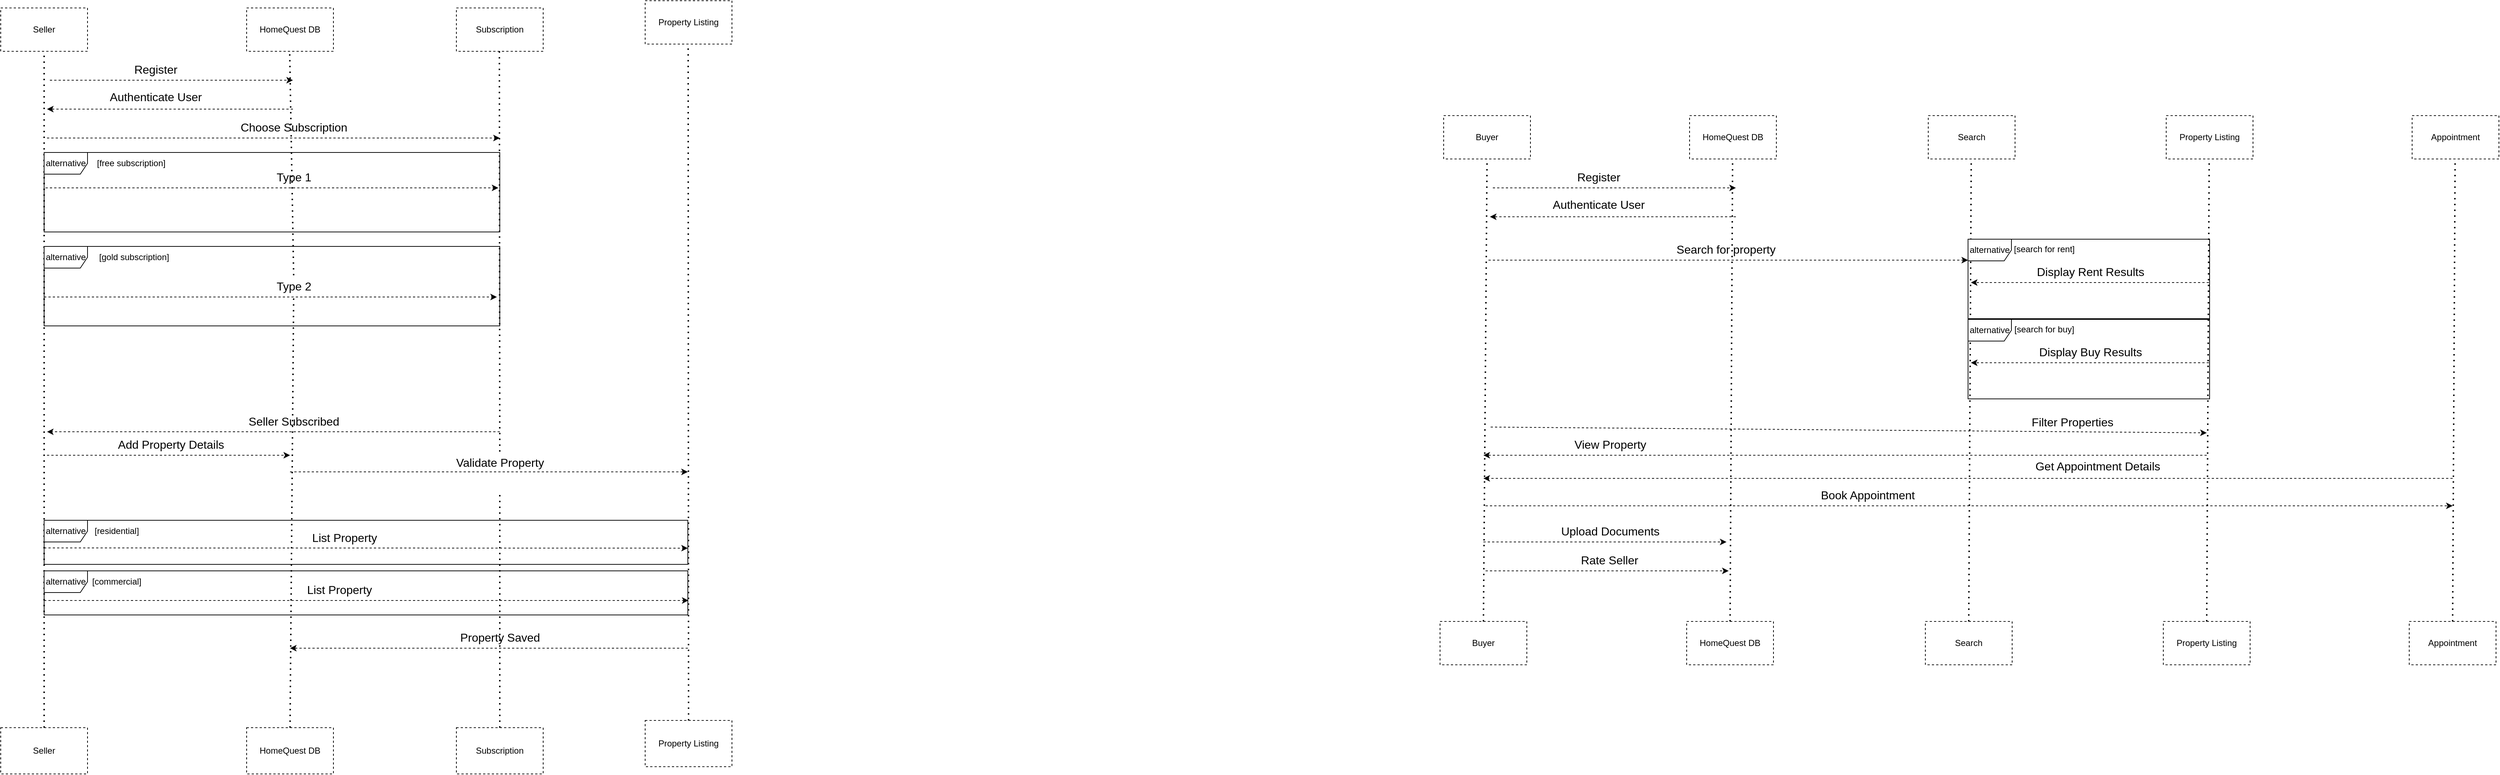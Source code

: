 <mxfile version="26.0.11">
  <diagram name="Page-1" id="HyNddRUmmKug5BdSQhXs">
    <mxGraphModel dx="2146" dy="746" grid="1" gridSize="10" guides="1" tooltips="1" connect="1" arrows="1" fold="1" page="1" pageScale="1" pageWidth="827" pageHeight="1169" math="0" shadow="0">
      <root>
        <mxCell id="0" />
        <mxCell id="1" parent="0" />
        <mxCell id="elq3urvSMmwE9Xo6kTIK-1" value="Seller" style="rounded=0;whiteSpace=wrap;html=1;dashed=1;" parent="1" vertex="1">
          <mxGeometry x="350" y="260" width="120" height="60" as="geometry" />
        </mxCell>
        <mxCell id="elq3urvSMmwE9Xo6kTIK-2" value="HomeQuest DB" style="rounded=0;whiteSpace=wrap;html=1;dashed=1;" parent="1" vertex="1">
          <mxGeometry x="690" y="260" width="120" height="60" as="geometry" />
        </mxCell>
        <mxCell id="elq3urvSMmwE9Xo6kTIK-3" value="Property Listing" style="rounded=0;whiteSpace=wrap;html=1;dashed=1;" parent="1" vertex="1">
          <mxGeometry x="1241" y="250" width="120" height="60" as="geometry" />
        </mxCell>
        <mxCell id="elq3urvSMmwE9Xo6kTIK-8" value="" style="endArrow=none;dashed=1;html=1;dashPattern=1 3;strokeWidth=2;rounded=0;entryX=0.5;entryY=1;entryDx=0;entryDy=0;exitX=0.5;exitY=0;exitDx=0;exitDy=0;" parent="1" source="WelPpqVymWDTnN73f0Vh-9" target="elq3urvSMmwE9Xo6kTIK-1" edge="1">
          <mxGeometry width="50" height="50" relative="1" as="geometry">
            <mxPoint x="410" y="790" as="sourcePoint" />
            <mxPoint x="410" y="320" as="targetPoint" />
          </mxGeometry>
        </mxCell>
        <mxCell id="elq3urvSMmwE9Xo6kTIK-9" value="" style="endArrow=none;dashed=1;html=1;dashPattern=1 3;strokeWidth=2;rounded=0;entryX=0.5;entryY=1;entryDx=0;entryDy=0;exitX=0.5;exitY=0;exitDx=0;exitDy=0;" parent="1" source="WelPpqVymWDTnN73f0Vh-38" edge="1">
          <mxGeometry width="50" height="50" relative="1" as="geometry">
            <mxPoint x="740" y="1120" as="sourcePoint" />
            <mxPoint x="749.5" y="320" as="targetPoint" />
          </mxGeometry>
        </mxCell>
        <mxCell id="elq3urvSMmwE9Xo6kTIK-10" value="" style="endArrow=none;dashed=1;html=1;dashPattern=1 3;strokeWidth=2;rounded=0;entryX=0.5;entryY=1;entryDx=0;entryDy=0;exitX=0.5;exitY=0;exitDx=0;exitDy=0;" parent="1" source="WelPpqVymWDTnN73f0Vh-12" edge="1">
          <mxGeometry width="50" height="50" relative="1" as="geometry">
            <mxPoint x="1300.44" y="780" as="sourcePoint" />
            <mxPoint x="1300.44" y="310" as="targetPoint" />
          </mxGeometry>
        </mxCell>
        <mxCell id="elq3urvSMmwE9Xo6kTIK-11" value="" style="endArrow=classic;html=1;rounded=0;dashed=1;" parent="1" edge="1">
          <mxGeometry width="50" height="50" relative="1" as="geometry">
            <mxPoint x="418" y="360" as="sourcePoint" />
            <mxPoint x="754" y="360" as="targetPoint" />
          </mxGeometry>
        </mxCell>
        <mxCell id="elq3urvSMmwE9Xo6kTIK-12" value="Register" style="text;html=1;align=center;verticalAlign=middle;resizable=0;points=[];autosize=1;strokeColor=none;fillColor=none;strokeWidth=8;fontSize=16;" parent="1" vertex="1">
          <mxGeometry x="524" y="330" width="80" height="30" as="geometry" />
        </mxCell>
        <mxCell id="elq3urvSMmwE9Xo6kTIK-14" value="" style="endArrow=classic;html=1;rounded=0;dashed=1;" parent="1" edge="1">
          <mxGeometry width="50" height="50" relative="1" as="geometry">
            <mxPoint x="754" y="400" as="sourcePoint" />
            <mxPoint x="414" y="400" as="targetPoint" />
          </mxGeometry>
        </mxCell>
        <mxCell id="elq3urvSMmwE9Xo6kTIK-15" value="Authenticate User" style="text;html=1;align=center;verticalAlign=middle;resizable=0;points=[];autosize=1;strokeColor=none;fillColor=none;fontSize=16;" parent="1" vertex="1">
          <mxGeometry x="489" y="368" width="150" height="30" as="geometry" />
        </mxCell>
        <mxCell id="elq3urvSMmwE9Xo6kTIK-16" value="" style="endArrow=classic;html=1;rounded=0;dashed=1;" parent="1" edge="1">
          <mxGeometry width="50" height="50" relative="1" as="geometry">
            <mxPoint x="414" y="879" as="sourcePoint" />
            <mxPoint x="750" y="879" as="targetPoint" />
          </mxGeometry>
        </mxCell>
        <mxCell id="elq3urvSMmwE9Xo6kTIK-17" value="Add Property Details" style="text;html=1;align=center;verticalAlign=middle;resizable=0;points=[];autosize=1;strokeColor=none;fillColor=none;strokeWidth=8;fontSize=16;" parent="1" vertex="1">
          <mxGeometry x="500" y="849" width="170" height="30" as="geometry" />
        </mxCell>
        <mxCell id="elq3urvSMmwE9Xo6kTIK-18" value="" style="endArrow=classic;html=1;rounded=0;dashed=1;" parent="1" edge="1">
          <mxGeometry width="50" height="50" relative="1" as="geometry">
            <mxPoint x="750" y="902" as="sourcePoint" />
            <mxPoint x="1300" y="902" as="targetPoint" />
          </mxGeometry>
        </mxCell>
        <mxCell id="elq3urvSMmwE9Xo6kTIK-21" value="" style="endArrow=classic;html=1;rounded=0;dashed=1;" parent="1" edge="1">
          <mxGeometry width="50" height="50" relative="1" as="geometry">
            <mxPoint x="414" y="440" as="sourcePoint" />
            <mxPoint x="1040" y="440" as="targetPoint" />
          </mxGeometry>
        </mxCell>
        <mxCell id="elq3urvSMmwE9Xo6kTIK-23" value="Choose Subscription" style="text;html=1;align=center;verticalAlign=middle;resizable=0;points=[];autosize=1;strokeColor=none;fillColor=none;strokeWidth=8;fontSize=16;" parent="1" vertex="1">
          <mxGeometry x="670" y="410" width="170" height="30" as="geometry" />
        </mxCell>
        <mxCell id="elq3urvSMmwE9Xo6kTIK-28" value="Buyer" style="rounded=0;whiteSpace=wrap;html=1;dashed=1;" parent="1" vertex="1">
          <mxGeometry x="2345" y="409" width="120" height="60" as="geometry" />
        </mxCell>
        <mxCell id="elq3urvSMmwE9Xo6kTIK-29" value="HomeQuest DB" style="rounded=0;whiteSpace=wrap;html=1;dashed=1;" parent="1" vertex="1">
          <mxGeometry x="2685" y="409" width="120" height="60" as="geometry" />
        </mxCell>
        <mxCell id="elq3urvSMmwE9Xo6kTIK-30" value="Search" style="rounded=0;whiteSpace=wrap;html=1;dashed=1;" parent="1" vertex="1">
          <mxGeometry x="3015" y="409" width="120" height="60" as="geometry" />
        </mxCell>
        <mxCell id="elq3urvSMmwE9Xo6kTIK-31" value="" style="endArrow=none;dashed=1;html=1;dashPattern=1 3;strokeWidth=2;rounded=0;entryX=0.5;entryY=1;entryDx=0;entryDy=0;exitX=0.5;exitY=0;exitDx=0;exitDy=0;" parent="1" source="WelPpqVymWDTnN73f0Vh-13" target="elq3urvSMmwE9Xo6kTIK-28" edge="1">
          <mxGeometry width="50" height="50" relative="1" as="geometry">
            <mxPoint x="2405" y="939" as="sourcePoint" />
            <mxPoint x="2405" y="469" as="targetPoint" />
          </mxGeometry>
        </mxCell>
        <mxCell id="elq3urvSMmwE9Xo6kTIK-32" value="" style="endArrow=none;dashed=1;html=1;dashPattern=1 3;strokeWidth=2;rounded=0;entryX=0.5;entryY=1;entryDx=0;entryDy=0;exitX=0.5;exitY=0;exitDx=0;exitDy=0;" parent="1" source="WelPpqVymWDTnN73f0Vh-14" edge="1">
          <mxGeometry width="50" height="50" relative="1" as="geometry">
            <mxPoint x="2744.5" y="939" as="sourcePoint" />
            <mxPoint x="2744.5" y="469" as="targetPoint" />
          </mxGeometry>
        </mxCell>
        <mxCell id="elq3urvSMmwE9Xo6kTIK-33" value="" style="endArrow=none;dashed=1;html=1;dashPattern=1 3;strokeWidth=2;rounded=0;entryX=0.5;entryY=1;entryDx=0;entryDy=0;exitX=0.5;exitY=0;exitDx=0;exitDy=0;" parent="1" source="WelPpqVymWDTnN73f0Vh-15" edge="1">
          <mxGeometry width="50" height="50" relative="1" as="geometry">
            <mxPoint x="3074.44" y="939" as="sourcePoint" />
            <mxPoint x="3074.44" y="469" as="targetPoint" />
          </mxGeometry>
        </mxCell>
        <mxCell id="elq3urvSMmwE9Xo6kTIK-34" value="" style="endArrow=classic;html=1;rounded=0;dashed=1;" parent="1" edge="1">
          <mxGeometry width="50" height="50" relative="1" as="geometry">
            <mxPoint x="2413" y="509" as="sourcePoint" />
            <mxPoint x="2749" y="509" as="targetPoint" />
          </mxGeometry>
        </mxCell>
        <mxCell id="elq3urvSMmwE9Xo6kTIK-35" value="Register" style="text;html=1;align=center;verticalAlign=middle;resizable=0;points=[];autosize=1;strokeColor=none;fillColor=none;strokeWidth=8;fontSize=16;" parent="1" vertex="1">
          <mxGeometry x="2519" y="479" width="80" height="30" as="geometry" />
        </mxCell>
        <mxCell id="elq3urvSMmwE9Xo6kTIK-36" value="" style="endArrow=classic;html=1;rounded=0;dashed=1;" parent="1" edge="1">
          <mxGeometry width="50" height="50" relative="1" as="geometry">
            <mxPoint x="2749" y="549" as="sourcePoint" />
            <mxPoint x="2409" y="549" as="targetPoint" />
          </mxGeometry>
        </mxCell>
        <mxCell id="elq3urvSMmwE9Xo6kTIK-37" value="Authenticate User" style="text;html=1;align=center;verticalAlign=middle;resizable=0;points=[];autosize=1;strokeColor=none;fillColor=none;fontSize=16;" parent="1" vertex="1">
          <mxGeometry x="2484" y="517" width="150" height="30" as="geometry" />
        </mxCell>
        <mxCell id="elq3urvSMmwE9Xo6kTIK-38" value="" style="endArrow=classic;html=1;rounded=0;dashed=1;" parent="1" edge="1">
          <mxGeometry width="50" height="50" relative="1" as="geometry">
            <mxPoint x="3400" y="879" as="sourcePoint" />
            <mxPoint x="2400" y="879" as="targetPoint" />
          </mxGeometry>
        </mxCell>
        <mxCell id="elq3urvSMmwE9Xo6kTIK-39" value="View Property" style="text;html=1;align=center;verticalAlign=middle;resizable=0;points=[];autosize=1;strokeColor=none;fillColor=none;strokeWidth=8;fontSize=16;" parent="1" vertex="1">
          <mxGeometry x="2515" y="849" width="120" height="30" as="geometry" />
        </mxCell>
        <mxCell id="elq3urvSMmwE9Xo6kTIK-44" value="" style="endArrow=classic;html=1;rounded=0;dashed=1;" parent="1" edge="1">
          <mxGeometry width="50" height="50" relative="1" as="geometry">
            <mxPoint x="2403" y="1039" as="sourcePoint" />
            <mxPoint x="2739" y="1039" as="targetPoint" />
          </mxGeometry>
        </mxCell>
        <mxCell id="elq3urvSMmwE9Xo6kTIK-45" value="Rate Seller" style="text;html=1;align=center;verticalAlign=middle;resizable=0;points=[];autosize=1;strokeColor=none;fillColor=none;strokeWidth=8;fontSize=16;" parent="1" vertex="1">
          <mxGeometry x="2524" y="1009" width="100" height="30" as="geometry" />
        </mxCell>
        <mxCell id="elq3urvSMmwE9Xo6kTIK-52" value="" style="endArrow=classic;html=1;rounded=0;dashed=1;" parent="1" edge="1">
          <mxGeometry width="50" height="50" relative="1" as="geometry">
            <mxPoint x="2407" y="609" as="sourcePoint" />
            <mxPoint x="3070" y="609" as="targetPoint" />
          </mxGeometry>
        </mxCell>
        <mxCell id="elq3urvSMmwE9Xo6kTIK-53" value="Search for property" style="text;html=1;align=center;verticalAlign=middle;resizable=0;points=[];autosize=1;strokeColor=none;fillColor=none;strokeWidth=8;fontSize=16;" parent="1" vertex="1">
          <mxGeometry x="2655" y="579" width="160" height="30" as="geometry" />
        </mxCell>
        <mxCell id="elq3urvSMmwE9Xo6kTIK-56" value="" style="endArrow=classic;html=1;rounded=0;dashed=1;" parent="1" edge="1">
          <mxGeometry width="50" height="50" relative="1" as="geometry">
            <mxPoint x="2410" y="840" as="sourcePoint" />
            <mxPoint x="3400" y="848" as="targetPoint" />
          </mxGeometry>
        </mxCell>
        <mxCell id="elq3urvSMmwE9Xo6kTIK-57" value="Filter Properties" style="text;html=1;align=center;verticalAlign=middle;resizable=0;points=[];autosize=1;strokeColor=none;fillColor=none;strokeWidth=8;fontSize=16;" parent="1" vertex="1">
          <mxGeometry x="3144" y="817.89" width="140" height="30" as="geometry" />
        </mxCell>
        <mxCell id="elq3urvSMmwE9Xo6kTIK-60" value="" style="endArrow=classic;html=1;rounded=0;dashed=1;" parent="1" edge="1">
          <mxGeometry width="50" height="50" relative="1" as="geometry">
            <mxPoint x="3403" y="640" as="sourcePoint" />
            <mxPoint x="3074" y="640" as="targetPoint" />
          </mxGeometry>
        </mxCell>
        <mxCell id="elq3urvSMmwE9Xo6kTIK-61" value="Display Rent Results" style="text;html=1;align=center;verticalAlign=middle;resizable=0;points=[];autosize=1;strokeColor=none;fillColor=none;fontSize=16;" parent="1" vertex="1">
          <mxGeometry x="3154" y="610" width="170" height="30" as="geometry" />
        </mxCell>
        <mxCell id="elq3urvSMmwE9Xo6kTIK-62" value="Appointment" style="rounded=0;whiteSpace=wrap;html=1;dashed=1;" parent="1" vertex="1">
          <mxGeometry x="3684" y="409" width="120" height="60" as="geometry" />
        </mxCell>
        <mxCell id="elq3urvSMmwE9Xo6kTIK-63" value="" style="endArrow=none;dashed=1;html=1;dashPattern=1 3;strokeWidth=2;rounded=0;entryX=0.5;entryY=1;entryDx=0;entryDy=0;exitX=0.5;exitY=0;exitDx=0;exitDy=0;" parent="1" source="WelPpqVymWDTnN73f0Vh-16" edge="1">
          <mxGeometry width="50" height="50" relative="1" as="geometry">
            <mxPoint x="3743.44" y="939" as="sourcePoint" />
            <mxPoint x="3743.44" y="469" as="targetPoint" />
          </mxGeometry>
        </mxCell>
        <mxCell id="elq3urvSMmwE9Xo6kTIK-66" value="" style="endArrow=classic;html=1;rounded=0;dashed=1;" parent="1" edge="1">
          <mxGeometry width="50" height="50" relative="1" as="geometry">
            <mxPoint x="2403" y="949" as="sourcePoint" />
            <mxPoint x="3740" y="949" as="targetPoint" />
          </mxGeometry>
        </mxCell>
        <mxCell id="elq3urvSMmwE9Xo6kTIK-67" value="Book Appointment" style="text;html=1;align=center;verticalAlign=middle;resizable=0;points=[];autosize=1;strokeColor=none;fillColor=none;fontSize=16;" parent="1" vertex="1">
          <mxGeometry x="2856" y="919" width="150" height="30" as="geometry" />
        </mxCell>
        <mxCell id="elq3urvSMmwE9Xo6kTIK-68" value="Subscription" style="rounded=0;whiteSpace=wrap;html=1;dashed=1;" parent="1" vertex="1">
          <mxGeometry x="980" y="260" width="120" height="60" as="geometry" />
        </mxCell>
        <mxCell id="elq3urvSMmwE9Xo6kTIK-69" value="" style="endArrow=none;dashed=1;html=1;dashPattern=1 3;strokeWidth=2;rounded=0;entryX=0.5;entryY=1;entryDx=0;entryDy=0;" parent="1" source="elq3urvSMmwE9Xo6kTIK-19" edge="1">
          <mxGeometry width="50" height="50" relative="1" as="geometry">
            <mxPoint x="1039.44" y="790" as="sourcePoint" />
            <mxPoint x="1039.44" y="320" as="targetPoint" />
          </mxGeometry>
        </mxCell>
        <mxCell id="elq3urvSMmwE9Xo6kTIK-70" value="" style="endArrow=classic;html=1;rounded=0;dashed=1;" parent="1" edge="1">
          <mxGeometry width="50" height="50" relative="1" as="geometry">
            <mxPoint x="1040" y="846.56" as="sourcePoint" />
            <mxPoint x="414" y="846.56" as="targetPoint" />
          </mxGeometry>
        </mxCell>
        <mxCell id="elq3urvSMmwE9Xo6kTIK-71" value="Seller Subscribed" style="text;html=1;align=center;verticalAlign=middle;resizable=0;points=[];autosize=1;strokeColor=none;fillColor=none;strokeWidth=8;fontSize=16;" parent="1" vertex="1">
          <mxGeometry x="680" y="816.56" width="150" height="30" as="geometry" />
        </mxCell>
        <mxCell id="elq3urvSMmwE9Xo6kTIK-73" value="" style="endArrow=none;dashed=1;html=1;dashPattern=1 3;strokeWidth=2;rounded=0;entryX=0.5;entryY=1;entryDx=0;entryDy=0;" parent="1" target="elq3urvSMmwE9Xo6kTIK-19" edge="1">
          <mxGeometry width="50" height="50" relative="1" as="geometry">
            <mxPoint x="1040" y="904" as="sourcePoint" />
            <mxPoint x="1039.44" y="639" as="targetPoint" />
          </mxGeometry>
        </mxCell>
        <mxCell id="elq3urvSMmwE9Xo6kTIK-19" value="Validate Property" style="text;html=1;align=center;verticalAlign=middle;resizable=0;points=[];autosize=1;strokeColor=none;fillColor=none;strokeWidth=8;fontSize=16;" parent="1" vertex="1">
          <mxGeometry x="965" y="874" width="150" height="30" as="geometry" />
        </mxCell>
        <mxCell id="elq3urvSMmwE9Xo6kTIK-75" value="" style="endArrow=none;dashed=1;html=1;dashPattern=1 3;strokeWidth=2;rounded=0;entryX=0.5;entryY=1;entryDx=0;entryDy=0;exitX=0.5;exitY=0;exitDx=0;exitDy=0;" parent="1" source="WelPpqVymWDTnN73f0Vh-11" edge="1">
          <mxGeometry width="50" height="50" relative="1" as="geometry">
            <mxPoint x="1039.44" y="1109.0" as="sourcePoint" />
            <mxPoint x="1040" y="934" as="targetPoint" />
          </mxGeometry>
        </mxCell>
        <mxCell id="WelPpqVymWDTnN73f0Vh-1" value="" style="endArrow=classic;html=1;rounded=0;dashed=1;" parent="1" edge="1">
          <mxGeometry width="50" height="50" relative="1" as="geometry">
            <mxPoint x="2400" y="999" as="sourcePoint" />
            <mxPoint x="2736" y="999" as="targetPoint" />
          </mxGeometry>
        </mxCell>
        <mxCell id="WelPpqVymWDTnN73f0Vh-3" value="Upload Documents" style="text;html=1;align=center;verticalAlign=middle;resizable=0;points=[];autosize=1;strokeColor=none;fillColor=none;strokeWidth=8;fontSize=16;" parent="1" vertex="1">
          <mxGeometry x="2495" y="969" width="160" height="30" as="geometry" />
        </mxCell>
        <mxCell id="WelPpqVymWDTnN73f0Vh-4" value="" style="endArrow=classic;html=1;rounded=0;dashed=1;exitX=0;exitY=0.627;exitDx=0;exitDy=0;exitPerimeter=0;" parent="1" source="WelPpqVymWDTnN73f0Vh-41" edge="1">
          <mxGeometry width="50" height="50" relative="1" as="geometry">
            <mxPoint x="417" y="1007.57" as="sourcePoint" />
            <mxPoint x="1300" y="1007.57" as="targetPoint" />
          </mxGeometry>
        </mxCell>
        <mxCell id="WelPpqVymWDTnN73f0Vh-5" value="List Property" style="text;html=1;align=center;verticalAlign=middle;resizable=0;points=[];autosize=1;strokeColor=none;fillColor=none;strokeWidth=8;fontSize=16;" parent="1" vertex="1">
          <mxGeometry x="770" y="977.57" width="110" height="30" as="geometry" />
        </mxCell>
        <mxCell id="WelPpqVymWDTnN73f0Vh-6" value="" style="endArrow=classic;html=1;rounded=0;dashed=1;" parent="1" edge="1">
          <mxGeometry width="50" height="50" relative="1" as="geometry">
            <mxPoint x="1300" y="1146" as="sourcePoint" />
            <mxPoint x="750" y="1146" as="targetPoint" />
          </mxGeometry>
        </mxCell>
        <mxCell id="WelPpqVymWDTnN73f0Vh-8" value="Property Saved" style="text;html=1;align=center;verticalAlign=middle;resizable=0;points=[];autosize=1;strokeColor=none;fillColor=none;strokeWidth=8;fontSize=16;" parent="1" vertex="1">
          <mxGeometry x="975" y="1116" width="130" height="30" as="geometry" />
        </mxCell>
        <mxCell id="WelPpqVymWDTnN73f0Vh-9" value="Seller" style="rounded=0;whiteSpace=wrap;html=1;dashed=1;" parent="1" vertex="1">
          <mxGeometry x="350" y="1256.0" width="120" height="64" as="geometry" />
        </mxCell>
        <mxCell id="WelPpqVymWDTnN73f0Vh-10" value="HomeQuest DB" style="rounded=0;whiteSpace=wrap;html=1;dashed=1;" parent="1" vertex="1">
          <mxGeometry x="690" y="1256.0" width="120" height="64" as="geometry" />
        </mxCell>
        <mxCell id="WelPpqVymWDTnN73f0Vh-11" value="Subscription" style="rounded=0;whiteSpace=wrap;html=1;dashed=1;" parent="1" vertex="1">
          <mxGeometry x="980" y="1256.0" width="120" height="64" as="geometry" />
        </mxCell>
        <mxCell id="WelPpqVymWDTnN73f0Vh-12" value="Property Listing" style="rounded=0;whiteSpace=wrap;html=1;dashed=1;" parent="1" vertex="1">
          <mxGeometry x="1241" y="1246.0" width="120" height="64" as="geometry" />
        </mxCell>
        <mxCell id="WelPpqVymWDTnN73f0Vh-13" value="Buyer" style="rounded=0;whiteSpace=wrap;html=1;dashed=1;" parent="1" vertex="1">
          <mxGeometry x="2340" y="1109" width="120" height="60" as="geometry" />
        </mxCell>
        <mxCell id="WelPpqVymWDTnN73f0Vh-14" value="HomeQuest DB" style="rounded=0;whiteSpace=wrap;html=1;dashed=1;" parent="1" vertex="1">
          <mxGeometry x="2681" y="1109" width="120" height="60" as="geometry" />
        </mxCell>
        <mxCell id="WelPpqVymWDTnN73f0Vh-15" value="Search" style="rounded=0;whiteSpace=wrap;html=1;dashed=1;" parent="1" vertex="1">
          <mxGeometry x="3011" y="1109" width="120" height="60" as="geometry" />
        </mxCell>
        <mxCell id="WelPpqVymWDTnN73f0Vh-16" value="Appointment" style="rounded=0;whiteSpace=wrap;html=1;dashed=1;" parent="1" vertex="1">
          <mxGeometry x="3680" y="1109" width="120" height="60" as="geometry" />
        </mxCell>
        <mxCell id="WelPpqVymWDTnN73f0Vh-17" value="alternative" style="shape=umlFrame;whiteSpace=wrap;html=1;pointerEvents=0;" parent="1" vertex="1">
          <mxGeometry x="3070" y="580" width="334" height="110" as="geometry" />
        </mxCell>
        <mxCell id="WelPpqVymWDTnN73f0Vh-20" value="[search for rent]" style="text;html=1;align=center;verticalAlign=middle;resizable=0;points=[];autosize=1;strokeColor=none;fillColor=none;" parent="1" vertex="1">
          <mxGeometry x="3120" y="579" width="110" height="30" as="geometry" />
        </mxCell>
        <mxCell id="WelPpqVymWDTnN73f0Vh-21" value="" style="endArrow=classic;html=1;rounded=0;dashed=1;" parent="1" edge="1">
          <mxGeometry width="50" height="50" relative="1" as="geometry">
            <mxPoint x="3403" y="751" as="sourcePoint" />
            <mxPoint x="3074" y="751" as="targetPoint" />
          </mxGeometry>
        </mxCell>
        <mxCell id="WelPpqVymWDTnN73f0Vh-22" value="Display Buy Results" style="text;html=1;align=center;verticalAlign=middle;resizable=0;points=[];autosize=1;strokeColor=none;fillColor=none;fontSize=16;" parent="1" vertex="1">
          <mxGeometry x="3154" y="721" width="170" height="30" as="geometry" />
        </mxCell>
        <mxCell id="WelPpqVymWDTnN73f0Vh-23" value="alternative" style="shape=umlFrame;whiteSpace=wrap;html=1;pointerEvents=0;" parent="1" vertex="1">
          <mxGeometry x="3070" y="691" width="334" height="110" as="geometry" />
        </mxCell>
        <mxCell id="WelPpqVymWDTnN73f0Vh-24" value="[search for buy]" style="text;html=1;align=center;verticalAlign=middle;resizable=0;points=[];autosize=1;strokeColor=none;fillColor=none;" parent="1" vertex="1">
          <mxGeometry x="3120" y="690" width="110" height="30" as="geometry" />
        </mxCell>
        <mxCell id="WelPpqVymWDTnN73f0Vh-25" value="Property Listing" style="rounded=0;whiteSpace=wrap;html=1;dashed=1;" parent="1" vertex="1">
          <mxGeometry x="3344" y="409" width="120" height="60" as="geometry" />
        </mxCell>
        <mxCell id="WelPpqVymWDTnN73f0Vh-26" value="" style="endArrow=none;dashed=1;html=1;dashPattern=1 3;strokeWidth=2;rounded=0;entryX=0.5;entryY=1;entryDx=0;entryDy=0;exitX=0.5;exitY=0;exitDx=0;exitDy=0;" parent="1" source="WelPpqVymWDTnN73f0Vh-27" edge="1">
          <mxGeometry width="50" height="50" relative="1" as="geometry">
            <mxPoint x="3403.44" y="939" as="sourcePoint" />
            <mxPoint x="3403.44" y="469" as="targetPoint" />
          </mxGeometry>
        </mxCell>
        <mxCell id="WelPpqVymWDTnN73f0Vh-27" value="Property Listing" style="rounded=0;whiteSpace=wrap;html=1;dashed=1;" parent="1" vertex="1">
          <mxGeometry x="3340" y="1109" width="120" height="60" as="geometry" />
        </mxCell>
        <mxCell id="WelPpqVymWDTnN73f0Vh-28" value="" style="endArrow=classic;html=1;rounded=0;dashed=1;" parent="1" edge="1">
          <mxGeometry width="50" height="50" relative="1" as="geometry">
            <mxPoint x="3740" y="911" as="sourcePoint" />
            <mxPoint x="2400" y="911" as="targetPoint" />
          </mxGeometry>
        </mxCell>
        <mxCell id="WelPpqVymWDTnN73f0Vh-29" value="Get Appointment Details" style="text;html=1;align=center;verticalAlign=middle;resizable=0;points=[];autosize=1;strokeColor=none;fillColor=none;fontSize=16;" parent="1" vertex="1">
          <mxGeometry x="3149" y="879" width="200" height="30" as="geometry" />
        </mxCell>
        <mxCell id="WelPpqVymWDTnN73f0Vh-30" value="alternative" style="shape=umlFrame;whiteSpace=wrap;html=1;pointerEvents=0;" parent="1" vertex="1">
          <mxGeometry x="410" y="460" width="630" height="110" as="geometry" />
        </mxCell>
        <mxCell id="WelPpqVymWDTnN73f0Vh-31" value="[free subscription]" style="text;html=1;align=center;verticalAlign=middle;resizable=0;points=[];autosize=1;strokeColor=none;fillColor=none;" parent="1" vertex="1">
          <mxGeometry x="470" y="460" width="120" height="30" as="geometry" />
        </mxCell>
        <mxCell id="WelPpqVymWDTnN73f0Vh-32" value="alternative" style="shape=umlFrame;whiteSpace=wrap;html=1;pointerEvents=0;" parent="1" vertex="1">
          <mxGeometry x="410" y="590" width="630" height="110" as="geometry" />
        </mxCell>
        <mxCell id="WelPpqVymWDTnN73f0Vh-33" value="[gold subscription]" style="text;html=1;align=center;verticalAlign=middle;resizable=0;points=[];autosize=1;strokeColor=none;fillColor=none;" parent="1" vertex="1">
          <mxGeometry x="474" y="590" width="120" height="30" as="geometry" />
        </mxCell>
        <mxCell id="WelPpqVymWDTnN73f0Vh-34" value="" style="endArrow=classic;html=1;rounded=0;dashed=1;" parent="1" edge="1">
          <mxGeometry width="50" height="50" relative="1" as="geometry">
            <mxPoint x="412" y="509" as="sourcePoint" />
            <mxPoint x="1038" y="509" as="targetPoint" />
          </mxGeometry>
        </mxCell>
        <mxCell id="WelPpqVymWDTnN73f0Vh-35" value="" style="endArrow=classic;html=1;rounded=0;dashed=1;" parent="1" edge="1">
          <mxGeometry width="50" height="50" relative="1" as="geometry">
            <mxPoint x="410" y="660" as="sourcePoint" />
            <mxPoint x="1036" y="660" as="targetPoint" />
          </mxGeometry>
        </mxCell>
        <mxCell id="WelPpqVymWDTnN73f0Vh-39" value="" style="endArrow=none;dashed=1;html=1;dashPattern=1 3;strokeWidth=2;rounded=0;entryX=0.5;entryY=1;entryDx=0;entryDy=0;exitX=0.5;exitY=0;exitDx=0;exitDy=0;" parent="1" source="WelPpqVymWDTnN73f0Vh-10" target="WelPpqVymWDTnN73f0Vh-38" edge="1">
          <mxGeometry width="50" height="50" relative="1" as="geometry">
            <mxPoint x="750" y="1109" as="sourcePoint" />
            <mxPoint x="749.5" y="320" as="targetPoint" />
          </mxGeometry>
        </mxCell>
        <mxCell id="WelPpqVymWDTnN73f0Vh-38" value="Type 2" style="text;html=1;align=center;verticalAlign=middle;resizable=0;points=[];autosize=1;strokeColor=none;fillColor=none;strokeWidth=8;fontSize=16;" parent="1" vertex="1">
          <mxGeometry x="720" y="630" width="70" height="30" as="geometry" />
        </mxCell>
        <mxCell id="WelPpqVymWDTnN73f0Vh-40" value="Type 1" style="text;html=1;align=center;verticalAlign=middle;resizable=0;points=[];autosize=1;strokeColor=none;fillColor=none;strokeWidth=8;fontSize=16;" parent="1" vertex="1">
          <mxGeometry x="720" y="479" width="70" height="30" as="geometry" />
        </mxCell>
        <mxCell id="WelPpqVymWDTnN73f0Vh-41" value="alternative" style="shape=umlFrame;whiteSpace=wrap;html=1;pointerEvents=0;" parent="1" vertex="1">
          <mxGeometry x="410" y="969" width="890" height="61" as="geometry" />
        </mxCell>
        <mxCell id="WelPpqVymWDTnN73f0Vh-42" value="alternative" style="shape=umlFrame;whiteSpace=wrap;html=1;pointerEvents=0;" parent="1" vertex="1">
          <mxGeometry x="410" y="1039" width="890" height="61" as="geometry" />
        </mxCell>
        <mxCell id="WelPpqVymWDTnN73f0Vh-43" value="[residential]" style="text;html=1;align=center;verticalAlign=middle;resizable=0;points=[];autosize=1;strokeColor=none;fillColor=none;" parent="1" vertex="1">
          <mxGeometry x="470" y="969" width="80" height="30" as="geometry" />
        </mxCell>
        <mxCell id="WelPpqVymWDTnN73f0Vh-44" value="[commercial]" style="text;html=1;align=center;verticalAlign=middle;resizable=0;points=[];autosize=1;strokeColor=none;fillColor=none;" parent="1" vertex="1">
          <mxGeometry x="465" y="1039" width="90" height="30" as="geometry" />
        </mxCell>
        <mxCell id="WelPpqVymWDTnN73f0Vh-45" value="" style="endArrow=classic;html=1;rounded=0;dashed=1;entryX=1.001;entryY=0.672;entryDx=0;entryDy=0;entryPerimeter=0;" parent="1" target="WelPpqVymWDTnN73f0Vh-42" edge="1">
          <mxGeometry width="50" height="50" relative="1" as="geometry">
            <mxPoint x="410" y="1080" as="sourcePoint" />
            <mxPoint x="1293" y="1080" as="targetPoint" />
          </mxGeometry>
        </mxCell>
        <mxCell id="WelPpqVymWDTnN73f0Vh-46" value="List Property" style="text;html=1;align=center;verticalAlign=middle;resizable=0;points=[];autosize=1;strokeColor=none;fillColor=none;strokeWidth=8;fontSize=16;" parent="1" vertex="1">
          <mxGeometry x="763" y="1050" width="110" height="30" as="geometry" />
        </mxCell>
      </root>
    </mxGraphModel>
  </diagram>
</mxfile>
